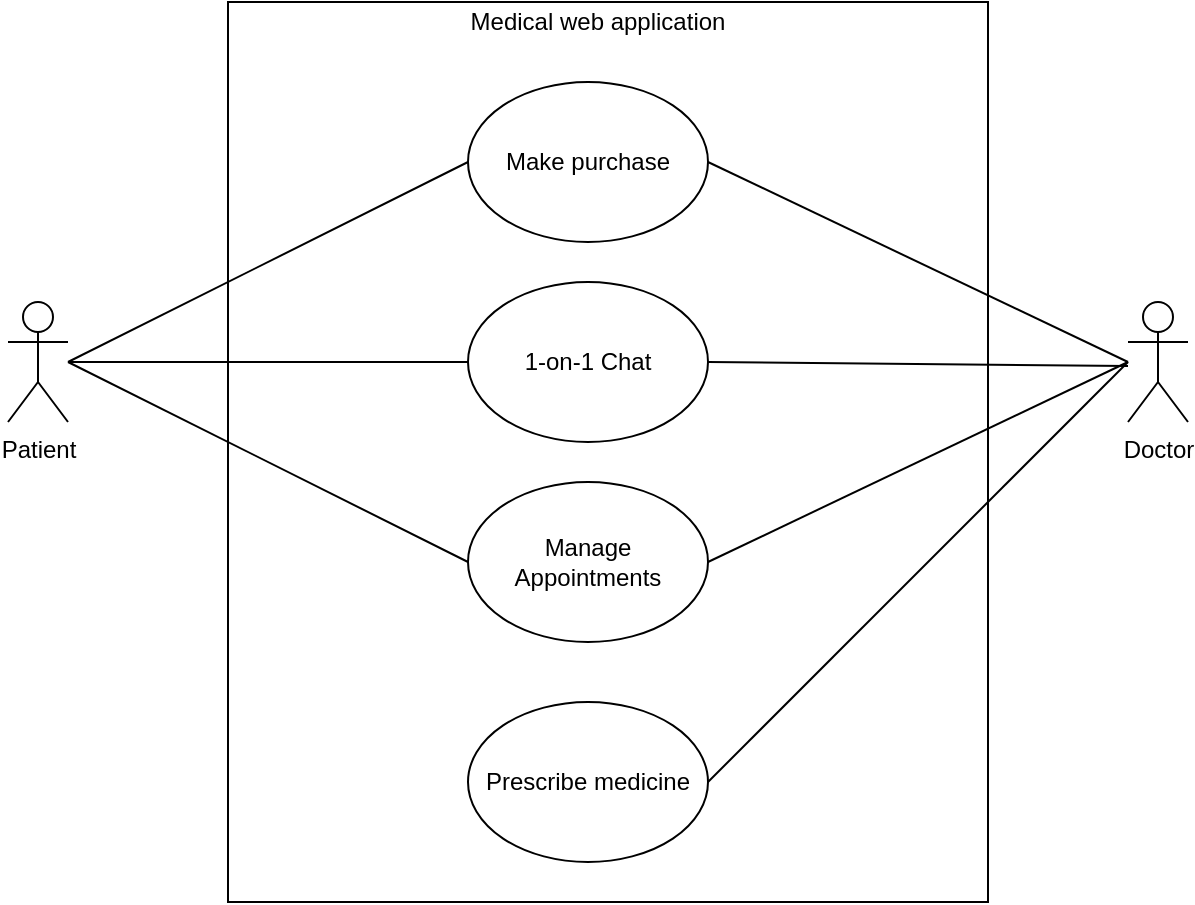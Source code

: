 <mxfile version="13.1.3"><diagram id="-VSQbgtAV2FNAJkrOpEY" name="Page-1"><mxGraphModel dx="868" dy="482" grid="1" gridSize="10" guides="1" tooltips="1" connect="1" arrows="1" fold="1" page="1" pageScale="1" pageWidth="850" pageHeight="1100" math="0" shadow="0"><root><mxCell id="0"/><mxCell id="1" parent="0"/><mxCell id="yeSmJNHau8uDDCGj1t2a-2" value="" style="rounded=0;whiteSpace=wrap;html=1;" parent="1" vertex="1"><mxGeometry x="240" y="250" width="380" height="450" as="geometry"/></mxCell><mxCell id="yeSmJNHau8uDDCGj1t2a-4" value="Patient" style="shape=umlActor;verticalLabelPosition=bottom;labelBackgroundColor=#ffffff;verticalAlign=top;html=1;outlineConnect=0;" parent="1" vertex="1"><mxGeometry x="130" y="400" width="30" height="60" as="geometry"/></mxCell><mxCell id="yeSmJNHau8uDDCGj1t2a-6" value="Doctor" style="shape=umlActor;verticalLabelPosition=bottom;labelBackgroundColor=#ffffff;verticalAlign=top;html=1;outlineConnect=0;" parent="1" vertex="1"><mxGeometry x="690" y="400" width="30" height="60" as="geometry"/></mxCell><mxCell id="yeSmJNHau8uDDCGj1t2a-7" value="1-on-1 Chat" style="ellipse;whiteSpace=wrap;html=1;" parent="1" vertex="1"><mxGeometry x="360" y="390" width="120" height="80" as="geometry"/></mxCell><mxCell id="yeSmJNHau8uDDCGj1t2a-8" value="Make purchase" style="ellipse;whiteSpace=wrap;html=1;" parent="1" vertex="1"><mxGeometry x="360" y="290" width="120" height="80" as="geometry"/></mxCell><mxCell id="yeSmJNHau8uDDCGj1t2a-11" value="Manage Appointments" style="ellipse;whiteSpace=wrap;html=1;" parent="1" vertex="1"><mxGeometry x="360" y="490" width="120" height="80" as="geometry"/></mxCell><mxCell id="yeSmJNHau8uDDCGj1t2a-16" value="Medical web application" style="text;html=1;strokeColor=none;fillColor=none;align=center;verticalAlign=middle;whiteSpace=wrap;rounded=0;" parent="1" vertex="1"><mxGeometry x="300" y="250" width="250" height="20" as="geometry"/></mxCell><mxCell id="feoyFqZcsJ66KLvBRmTB-2" value="" style="endArrow=none;html=1;entryX=0;entryY=0.5;entryDx=0;entryDy=0;" edge="1" parent="1" target="yeSmJNHau8uDDCGj1t2a-8"><mxGeometry width="50" height="50" relative="1" as="geometry"><mxPoint x="160" y="430" as="sourcePoint"/><mxPoint x="450" y="430" as="targetPoint"/></mxGeometry></mxCell><mxCell id="feoyFqZcsJ66KLvBRmTB-3" value="" style="endArrow=none;html=1;entryX=1;entryY=0.5;entryDx=0;entryDy=0;" edge="1" parent="1" target="yeSmJNHau8uDDCGj1t2a-8"><mxGeometry width="50" height="50" relative="1" as="geometry"><mxPoint x="690" y="430" as="sourcePoint"/><mxPoint x="450" y="430" as="targetPoint"/></mxGeometry></mxCell><mxCell id="feoyFqZcsJ66KLvBRmTB-4" value="" style="endArrow=none;html=1;entryX=0;entryY=0.5;entryDx=0;entryDy=0;" edge="1" parent="1" source="yeSmJNHau8uDDCGj1t2a-4" target="yeSmJNHau8uDDCGj1t2a-7"><mxGeometry width="50" height="50" relative="1" as="geometry"><mxPoint x="400" y="480" as="sourcePoint"/><mxPoint x="450" y="430" as="targetPoint"/></mxGeometry></mxCell><mxCell id="feoyFqZcsJ66KLvBRmTB-5" value="" style="endArrow=none;html=1;exitX=1;exitY=0.5;exitDx=0;exitDy=0;" edge="1" parent="1" source="yeSmJNHau8uDDCGj1t2a-7"><mxGeometry width="50" height="50" relative="1" as="geometry"><mxPoint x="400" y="480" as="sourcePoint"/><mxPoint x="690" y="432" as="targetPoint"/></mxGeometry></mxCell><mxCell id="feoyFqZcsJ66KLvBRmTB-6" value="" style="endArrow=none;html=1;entryX=0;entryY=0.5;entryDx=0;entryDy=0;" edge="1" parent="1" target="yeSmJNHau8uDDCGj1t2a-11"><mxGeometry width="50" height="50" relative="1" as="geometry"><mxPoint x="160" y="430" as="sourcePoint"/><mxPoint x="450" y="430" as="targetPoint"/></mxGeometry></mxCell><mxCell id="feoyFqZcsJ66KLvBRmTB-7" value="" style="endArrow=none;html=1;exitX=1;exitY=0.5;exitDx=0;exitDy=0;" edge="1" parent="1" source="yeSmJNHau8uDDCGj1t2a-11"><mxGeometry width="50" height="50" relative="1" as="geometry"><mxPoint x="400" y="480" as="sourcePoint"/><mxPoint x="690" y="430" as="targetPoint"/></mxGeometry></mxCell><mxCell id="feoyFqZcsJ66KLvBRmTB-8" value="Prescribe medicine" style="ellipse;whiteSpace=wrap;html=1;" vertex="1" parent="1"><mxGeometry x="360" y="600" width="120" height="80" as="geometry"/></mxCell><mxCell id="feoyFqZcsJ66KLvBRmTB-9" value="" style="endArrow=none;html=1;exitX=1;exitY=0.5;exitDx=0;exitDy=0;" edge="1" parent="1" source="feoyFqZcsJ66KLvBRmTB-8"><mxGeometry width="50" height="50" relative="1" as="geometry"><mxPoint x="400" y="480" as="sourcePoint"/><mxPoint x="690" y="430" as="targetPoint"/></mxGeometry></mxCell></root></mxGraphModel></diagram></mxfile>